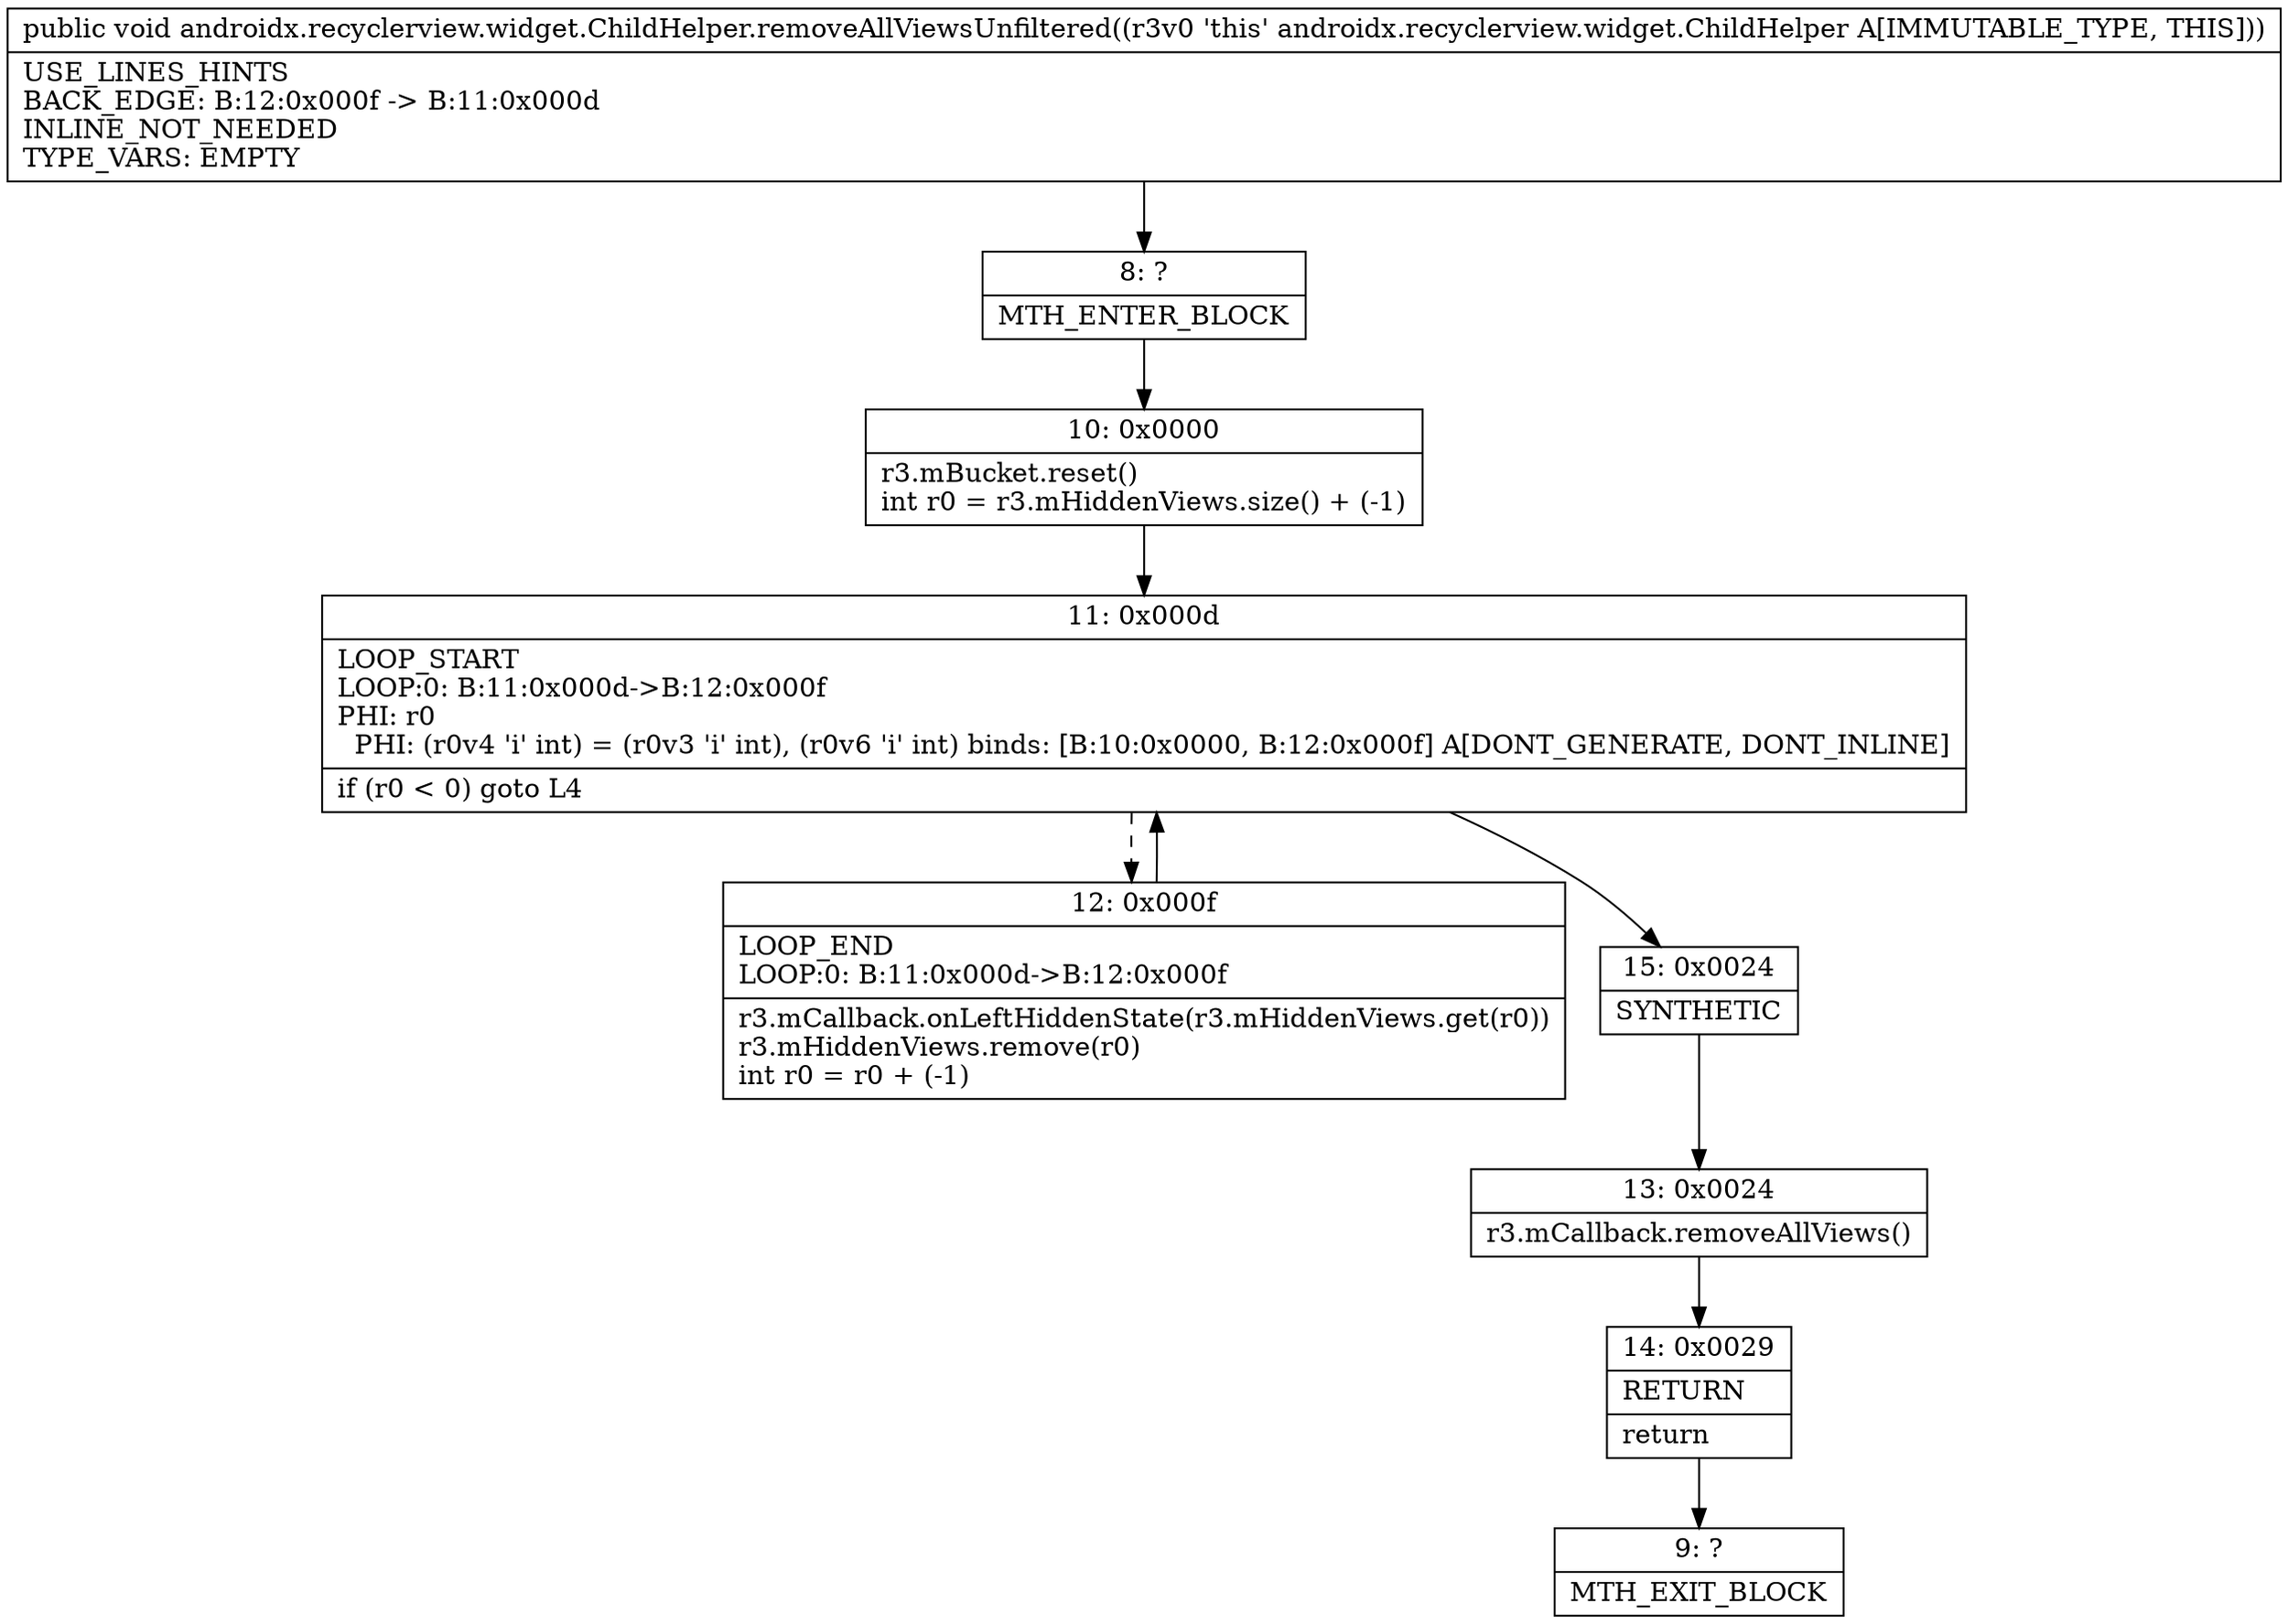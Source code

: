 digraph "CFG forandroidx.recyclerview.widget.ChildHelper.removeAllViewsUnfiltered()V" {
Node_8 [shape=record,label="{8\:\ ?|MTH_ENTER_BLOCK\l}"];
Node_10 [shape=record,label="{10\:\ 0x0000|r3.mBucket.reset()\lint r0 = r3.mHiddenViews.size() + (\-1)\l}"];
Node_11 [shape=record,label="{11\:\ 0x000d|LOOP_START\lLOOP:0: B:11:0x000d\-\>B:12:0x000f\lPHI: r0 \l  PHI: (r0v4 'i' int) = (r0v3 'i' int), (r0v6 'i' int) binds: [B:10:0x0000, B:12:0x000f] A[DONT_GENERATE, DONT_INLINE]\l|if (r0 \< 0) goto L4\l}"];
Node_12 [shape=record,label="{12\:\ 0x000f|LOOP_END\lLOOP:0: B:11:0x000d\-\>B:12:0x000f\l|r3.mCallback.onLeftHiddenState(r3.mHiddenViews.get(r0))\lr3.mHiddenViews.remove(r0)\lint r0 = r0 + (\-1)\l}"];
Node_15 [shape=record,label="{15\:\ 0x0024|SYNTHETIC\l}"];
Node_13 [shape=record,label="{13\:\ 0x0024|r3.mCallback.removeAllViews()\l}"];
Node_14 [shape=record,label="{14\:\ 0x0029|RETURN\l|return\l}"];
Node_9 [shape=record,label="{9\:\ ?|MTH_EXIT_BLOCK\l}"];
MethodNode[shape=record,label="{public void androidx.recyclerview.widget.ChildHelper.removeAllViewsUnfiltered((r3v0 'this' androidx.recyclerview.widget.ChildHelper A[IMMUTABLE_TYPE, THIS]))  | USE_LINES_HINTS\lBACK_EDGE: B:12:0x000f \-\> B:11:0x000d\lINLINE_NOT_NEEDED\lTYPE_VARS: EMPTY\l}"];
MethodNode -> Node_8;Node_8 -> Node_10;
Node_10 -> Node_11;
Node_11 -> Node_12[style=dashed];
Node_11 -> Node_15;
Node_12 -> Node_11;
Node_15 -> Node_13;
Node_13 -> Node_14;
Node_14 -> Node_9;
}

